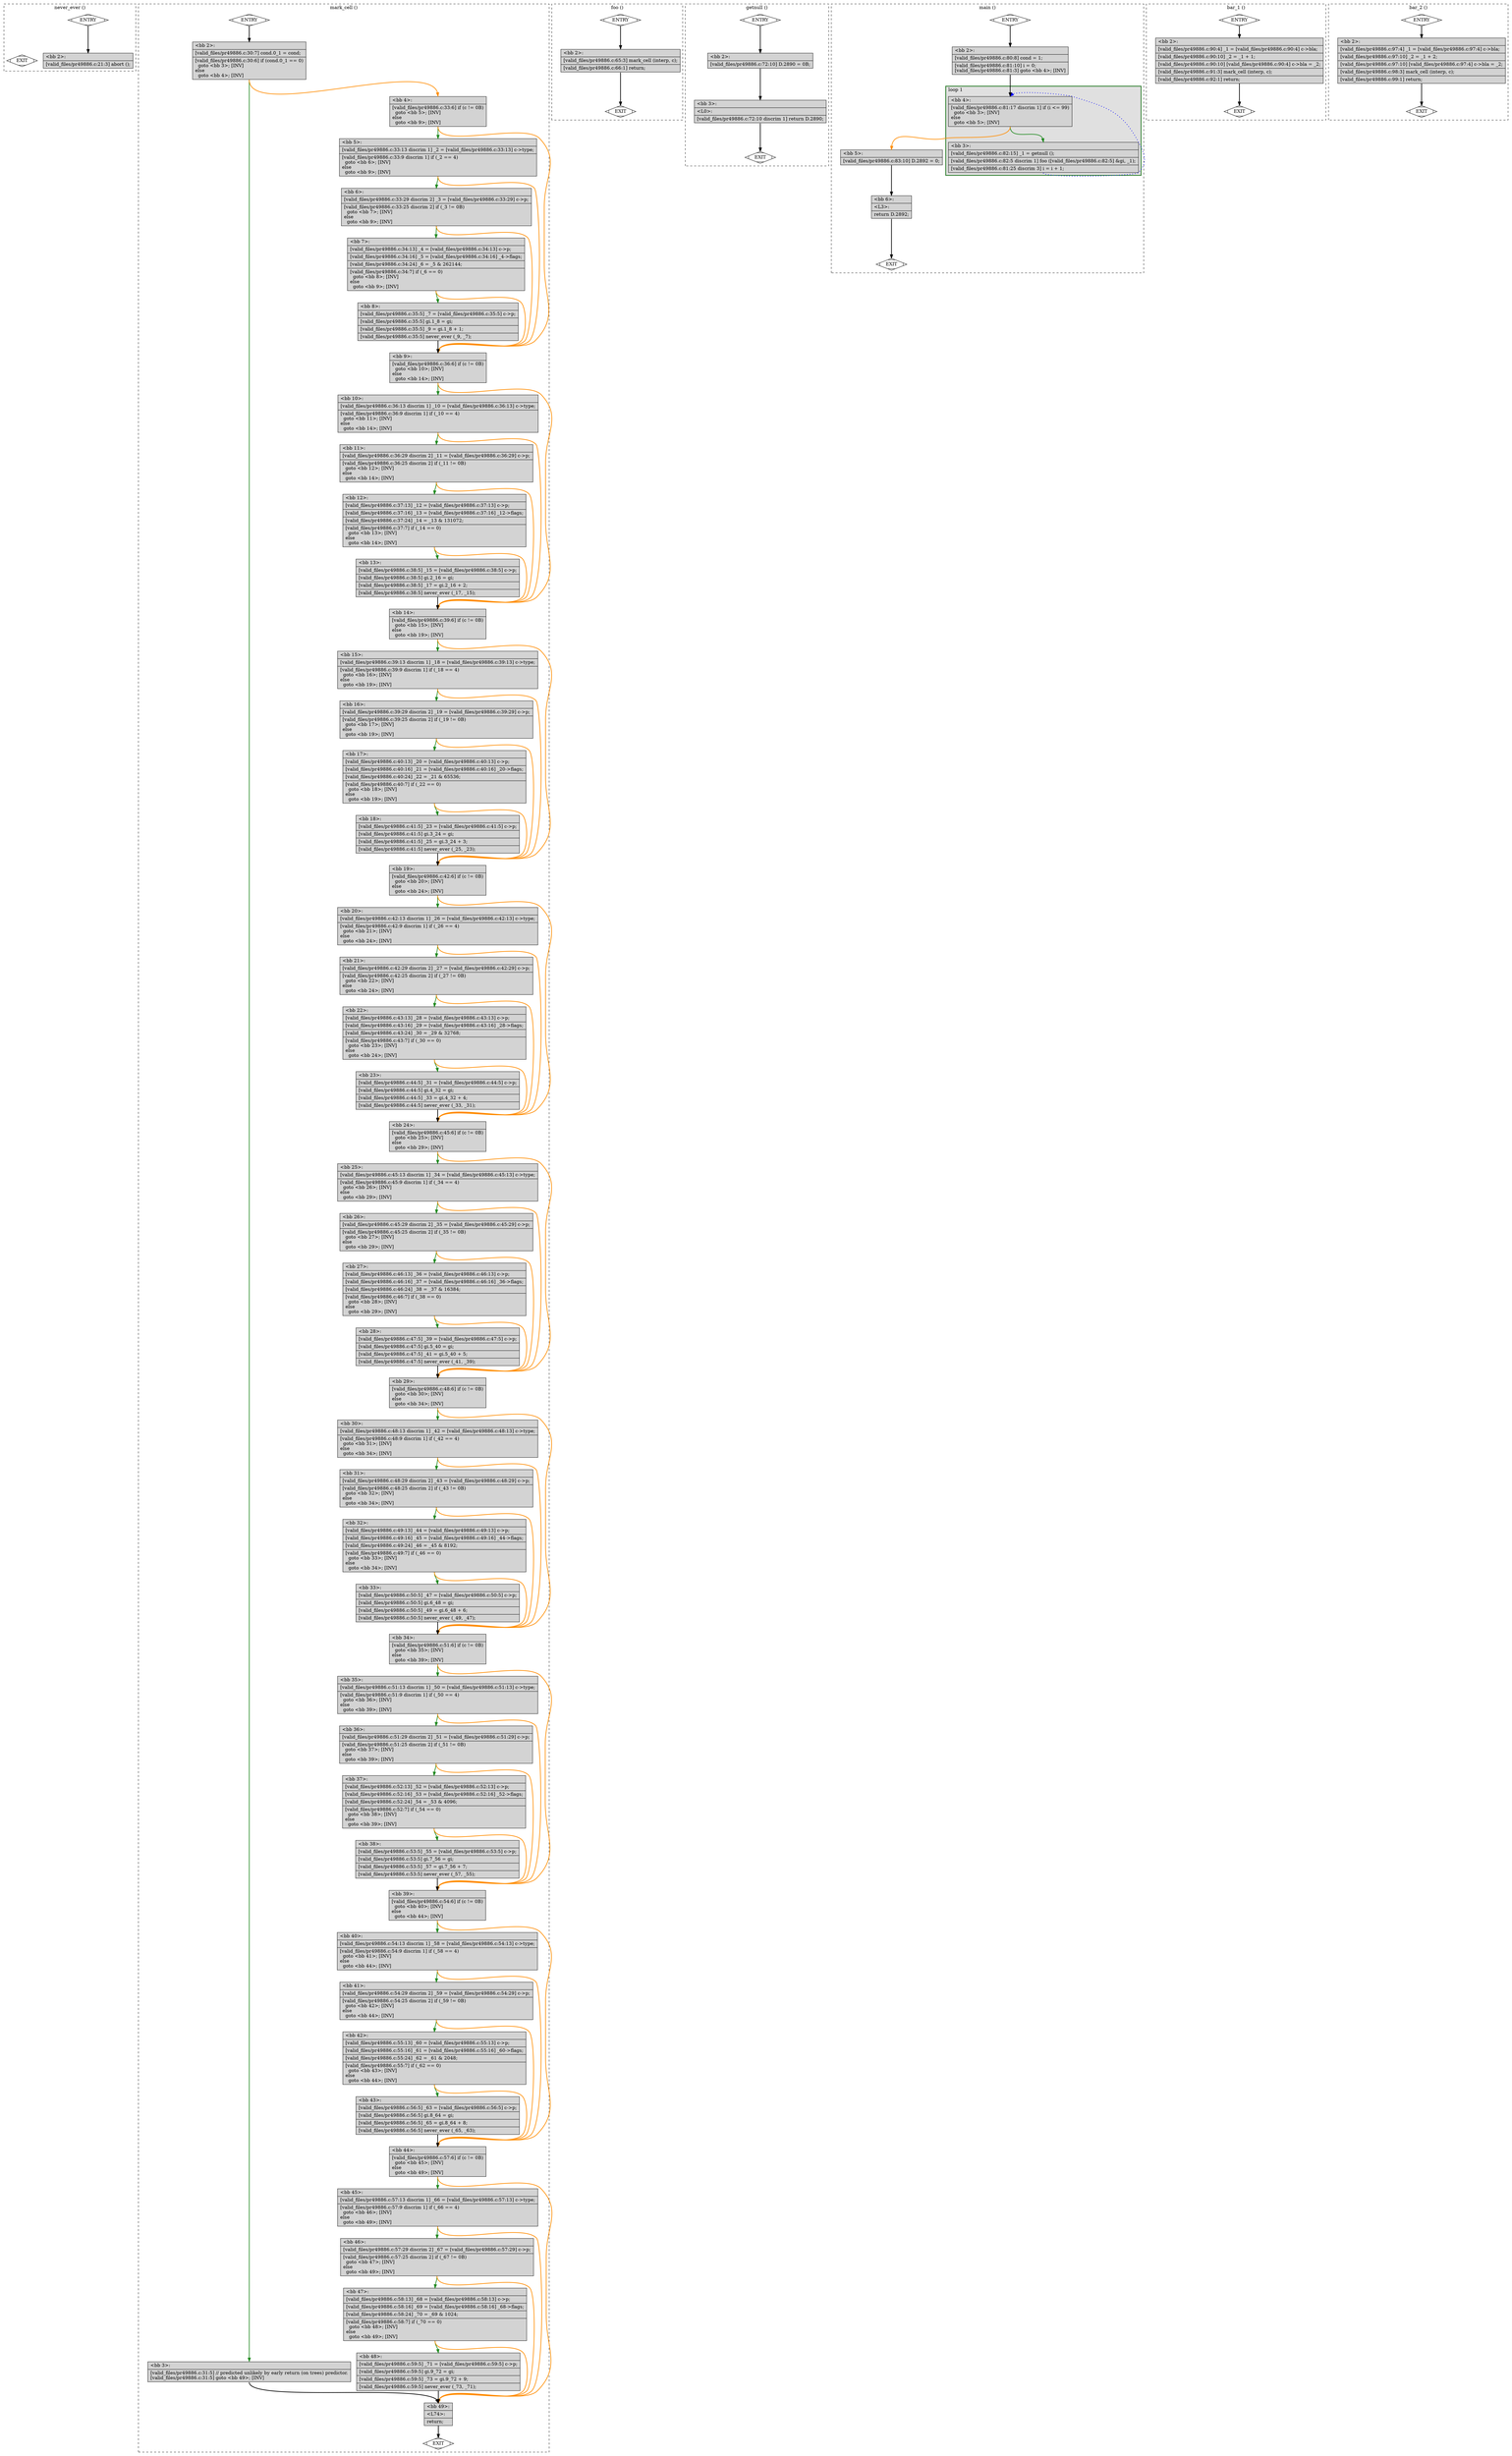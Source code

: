 digraph "a-pr49886.c.015t.cfg" {
overlap=false;
subgraph "cluster_never_ever" {
	style="dashed";
	color="black";
	label="never_ever ()";
	fn_0_basic_block_0 [shape=Mdiamond,style=filled,fillcolor=white,label="ENTRY"];

	fn_0_basic_block_1 [shape=Mdiamond,style=filled,fillcolor=white,label="EXIT"];

	fn_0_basic_block_2 [shape=record,style=filled,fillcolor=lightgrey,label="{\<bb\ 2\>:\l\
|[valid_files/pr49886.c:21:3]\ abort\ ();\l\
}"];

	fn_0_basic_block_0:s -> fn_0_basic_block_2:n [style="solid,bold",color=black,weight=100,constraint=true];
	fn_0_basic_block_0:s -> fn_0_basic_block_1:n [style="invis",constraint=true];
}
subgraph "cluster_mark_cell" {
	style="dashed";
	color="black";
	label="mark_cell ()";
	fn_1_basic_block_0 [shape=Mdiamond,style=filled,fillcolor=white,label="ENTRY"];

	fn_1_basic_block_1 [shape=Mdiamond,style=filled,fillcolor=white,label="EXIT"];

	fn_1_basic_block_2 [shape=record,style=filled,fillcolor=lightgrey,label="{\<bb\ 2\>:\l\
|[valid_files/pr49886.c:30:7]\ cond.0_1\ =\ cond;\l\
|[valid_files/pr49886.c:30:6]\ if\ (cond.0_1\ ==\ 0)\l\
\ \ goto\ \<bb\ 3\>;\ [INV]\l\
else\l\
\ \ goto\ \<bb\ 4\>;\ [INV]\l\
}"];

	fn_1_basic_block_3 [shape=record,style=filled,fillcolor=lightgrey,label="{\<bb\ 3\>:\l\
|[valid_files/pr49886.c:31:5]\ //\ predicted\ unlikely\ by\ early\ return\ (on\ trees)\ predictor.\l\
[valid_files/pr49886.c:31:5]\ goto\ \<bb\ 49\>;\ [INV]\l\
}"];

	fn_1_basic_block_4 [shape=record,style=filled,fillcolor=lightgrey,label="{\<bb\ 4\>:\l\
|[valid_files/pr49886.c:33:6]\ if\ (c\ !=\ 0B)\l\
\ \ goto\ \<bb\ 5\>;\ [INV]\l\
else\l\
\ \ goto\ \<bb\ 9\>;\ [INV]\l\
}"];

	fn_1_basic_block_5 [shape=record,style=filled,fillcolor=lightgrey,label="{\<bb\ 5\>:\l\
|[valid_files/pr49886.c:33:13\ discrim\ 1]\ _2\ =\ [valid_files/pr49886.c:33:13]\ c-\>type;\l\
|[valid_files/pr49886.c:33:9\ discrim\ 1]\ if\ (_2\ ==\ 4)\l\
\ \ goto\ \<bb\ 6\>;\ [INV]\l\
else\l\
\ \ goto\ \<bb\ 9\>;\ [INV]\l\
}"];

	fn_1_basic_block_6 [shape=record,style=filled,fillcolor=lightgrey,label="{\<bb\ 6\>:\l\
|[valid_files/pr49886.c:33:29\ discrim\ 2]\ _3\ =\ [valid_files/pr49886.c:33:29]\ c-\>p;\l\
|[valid_files/pr49886.c:33:25\ discrim\ 2]\ if\ (_3\ !=\ 0B)\l\
\ \ goto\ \<bb\ 7\>;\ [INV]\l\
else\l\
\ \ goto\ \<bb\ 9\>;\ [INV]\l\
}"];

	fn_1_basic_block_7 [shape=record,style=filled,fillcolor=lightgrey,label="{\<bb\ 7\>:\l\
|[valid_files/pr49886.c:34:13]\ _4\ =\ [valid_files/pr49886.c:34:13]\ c-\>p;\l\
|[valid_files/pr49886.c:34:16]\ _5\ =\ [valid_files/pr49886.c:34:16]\ _4-\>flags;\l\
|[valid_files/pr49886.c:34:24]\ _6\ =\ _5\ &\ 262144;\l\
|[valid_files/pr49886.c:34:7]\ if\ (_6\ ==\ 0)\l\
\ \ goto\ \<bb\ 8\>;\ [INV]\l\
else\l\
\ \ goto\ \<bb\ 9\>;\ [INV]\l\
}"];

	fn_1_basic_block_8 [shape=record,style=filled,fillcolor=lightgrey,label="{\<bb\ 8\>:\l\
|[valid_files/pr49886.c:35:5]\ _7\ =\ [valid_files/pr49886.c:35:5]\ c-\>p;\l\
|[valid_files/pr49886.c:35:5]\ gi.1_8\ =\ gi;\l\
|[valid_files/pr49886.c:35:5]\ _9\ =\ gi.1_8\ +\ 1;\l\
|[valid_files/pr49886.c:35:5]\ never_ever\ (_9,\ _7);\l\
}"];

	fn_1_basic_block_9 [shape=record,style=filled,fillcolor=lightgrey,label="{\<bb\ 9\>:\l\
|[valid_files/pr49886.c:36:6]\ if\ (c\ !=\ 0B)\l\
\ \ goto\ \<bb\ 10\>;\ [INV]\l\
else\l\
\ \ goto\ \<bb\ 14\>;\ [INV]\l\
}"];

	fn_1_basic_block_10 [shape=record,style=filled,fillcolor=lightgrey,label="{\<bb\ 10\>:\l\
|[valid_files/pr49886.c:36:13\ discrim\ 1]\ _10\ =\ [valid_files/pr49886.c:36:13]\ c-\>type;\l\
|[valid_files/pr49886.c:36:9\ discrim\ 1]\ if\ (_10\ ==\ 4)\l\
\ \ goto\ \<bb\ 11\>;\ [INV]\l\
else\l\
\ \ goto\ \<bb\ 14\>;\ [INV]\l\
}"];

	fn_1_basic_block_11 [shape=record,style=filled,fillcolor=lightgrey,label="{\<bb\ 11\>:\l\
|[valid_files/pr49886.c:36:29\ discrim\ 2]\ _11\ =\ [valid_files/pr49886.c:36:29]\ c-\>p;\l\
|[valid_files/pr49886.c:36:25\ discrim\ 2]\ if\ (_11\ !=\ 0B)\l\
\ \ goto\ \<bb\ 12\>;\ [INV]\l\
else\l\
\ \ goto\ \<bb\ 14\>;\ [INV]\l\
}"];

	fn_1_basic_block_12 [shape=record,style=filled,fillcolor=lightgrey,label="{\<bb\ 12\>:\l\
|[valid_files/pr49886.c:37:13]\ _12\ =\ [valid_files/pr49886.c:37:13]\ c-\>p;\l\
|[valid_files/pr49886.c:37:16]\ _13\ =\ [valid_files/pr49886.c:37:16]\ _12-\>flags;\l\
|[valid_files/pr49886.c:37:24]\ _14\ =\ _13\ &\ 131072;\l\
|[valid_files/pr49886.c:37:7]\ if\ (_14\ ==\ 0)\l\
\ \ goto\ \<bb\ 13\>;\ [INV]\l\
else\l\
\ \ goto\ \<bb\ 14\>;\ [INV]\l\
}"];

	fn_1_basic_block_13 [shape=record,style=filled,fillcolor=lightgrey,label="{\<bb\ 13\>:\l\
|[valid_files/pr49886.c:38:5]\ _15\ =\ [valid_files/pr49886.c:38:5]\ c-\>p;\l\
|[valid_files/pr49886.c:38:5]\ gi.2_16\ =\ gi;\l\
|[valid_files/pr49886.c:38:5]\ _17\ =\ gi.2_16\ +\ 2;\l\
|[valid_files/pr49886.c:38:5]\ never_ever\ (_17,\ _15);\l\
}"];

	fn_1_basic_block_14 [shape=record,style=filled,fillcolor=lightgrey,label="{\<bb\ 14\>:\l\
|[valid_files/pr49886.c:39:6]\ if\ (c\ !=\ 0B)\l\
\ \ goto\ \<bb\ 15\>;\ [INV]\l\
else\l\
\ \ goto\ \<bb\ 19\>;\ [INV]\l\
}"];

	fn_1_basic_block_15 [shape=record,style=filled,fillcolor=lightgrey,label="{\<bb\ 15\>:\l\
|[valid_files/pr49886.c:39:13\ discrim\ 1]\ _18\ =\ [valid_files/pr49886.c:39:13]\ c-\>type;\l\
|[valid_files/pr49886.c:39:9\ discrim\ 1]\ if\ (_18\ ==\ 4)\l\
\ \ goto\ \<bb\ 16\>;\ [INV]\l\
else\l\
\ \ goto\ \<bb\ 19\>;\ [INV]\l\
}"];

	fn_1_basic_block_16 [shape=record,style=filled,fillcolor=lightgrey,label="{\<bb\ 16\>:\l\
|[valid_files/pr49886.c:39:29\ discrim\ 2]\ _19\ =\ [valid_files/pr49886.c:39:29]\ c-\>p;\l\
|[valid_files/pr49886.c:39:25\ discrim\ 2]\ if\ (_19\ !=\ 0B)\l\
\ \ goto\ \<bb\ 17\>;\ [INV]\l\
else\l\
\ \ goto\ \<bb\ 19\>;\ [INV]\l\
}"];

	fn_1_basic_block_17 [shape=record,style=filled,fillcolor=lightgrey,label="{\<bb\ 17\>:\l\
|[valid_files/pr49886.c:40:13]\ _20\ =\ [valid_files/pr49886.c:40:13]\ c-\>p;\l\
|[valid_files/pr49886.c:40:16]\ _21\ =\ [valid_files/pr49886.c:40:16]\ _20-\>flags;\l\
|[valid_files/pr49886.c:40:24]\ _22\ =\ _21\ &\ 65536;\l\
|[valid_files/pr49886.c:40:7]\ if\ (_22\ ==\ 0)\l\
\ \ goto\ \<bb\ 18\>;\ [INV]\l\
else\l\
\ \ goto\ \<bb\ 19\>;\ [INV]\l\
}"];

	fn_1_basic_block_18 [shape=record,style=filled,fillcolor=lightgrey,label="{\<bb\ 18\>:\l\
|[valid_files/pr49886.c:41:5]\ _23\ =\ [valid_files/pr49886.c:41:5]\ c-\>p;\l\
|[valid_files/pr49886.c:41:5]\ gi.3_24\ =\ gi;\l\
|[valid_files/pr49886.c:41:5]\ _25\ =\ gi.3_24\ +\ 3;\l\
|[valid_files/pr49886.c:41:5]\ never_ever\ (_25,\ _23);\l\
}"];

	fn_1_basic_block_19 [shape=record,style=filled,fillcolor=lightgrey,label="{\<bb\ 19\>:\l\
|[valid_files/pr49886.c:42:6]\ if\ (c\ !=\ 0B)\l\
\ \ goto\ \<bb\ 20\>;\ [INV]\l\
else\l\
\ \ goto\ \<bb\ 24\>;\ [INV]\l\
}"];

	fn_1_basic_block_20 [shape=record,style=filled,fillcolor=lightgrey,label="{\<bb\ 20\>:\l\
|[valid_files/pr49886.c:42:13\ discrim\ 1]\ _26\ =\ [valid_files/pr49886.c:42:13]\ c-\>type;\l\
|[valid_files/pr49886.c:42:9\ discrim\ 1]\ if\ (_26\ ==\ 4)\l\
\ \ goto\ \<bb\ 21\>;\ [INV]\l\
else\l\
\ \ goto\ \<bb\ 24\>;\ [INV]\l\
}"];

	fn_1_basic_block_21 [shape=record,style=filled,fillcolor=lightgrey,label="{\<bb\ 21\>:\l\
|[valid_files/pr49886.c:42:29\ discrim\ 2]\ _27\ =\ [valid_files/pr49886.c:42:29]\ c-\>p;\l\
|[valid_files/pr49886.c:42:25\ discrim\ 2]\ if\ (_27\ !=\ 0B)\l\
\ \ goto\ \<bb\ 22\>;\ [INV]\l\
else\l\
\ \ goto\ \<bb\ 24\>;\ [INV]\l\
}"];

	fn_1_basic_block_22 [shape=record,style=filled,fillcolor=lightgrey,label="{\<bb\ 22\>:\l\
|[valid_files/pr49886.c:43:13]\ _28\ =\ [valid_files/pr49886.c:43:13]\ c-\>p;\l\
|[valid_files/pr49886.c:43:16]\ _29\ =\ [valid_files/pr49886.c:43:16]\ _28-\>flags;\l\
|[valid_files/pr49886.c:43:24]\ _30\ =\ _29\ &\ 32768;\l\
|[valid_files/pr49886.c:43:7]\ if\ (_30\ ==\ 0)\l\
\ \ goto\ \<bb\ 23\>;\ [INV]\l\
else\l\
\ \ goto\ \<bb\ 24\>;\ [INV]\l\
}"];

	fn_1_basic_block_23 [shape=record,style=filled,fillcolor=lightgrey,label="{\<bb\ 23\>:\l\
|[valid_files/pr49886.c:44:5]\ _31\ =\ [valid_files/pr49886.c:44:5]\ c-\>p;\l\
|[valid_files/pr49886.c:44:5]\ gi.4_32\ =\ gi;\l\
|[valid_files/pr49886.c:44:5]\ _33\ =\ gi.4_32\ +\ 4;\l\
|[valid_files/pr49886.c:44:5]\ never_ever\ (_33,\ _31);\l\
}"];

	fn_1_basic_block_24 [shape=record,style=filled,fillcolor=lightgrey,label="{\<bb\ 24\>:\l\
|[valid_files/pr49886.c:45:6]\ if\ (c\ !=\ 0B)\l\
\ \ goto\ \<bb\ 25\>;\ [INV]\l\
else\l\
\ \ goto\ \<bb\ 29\>;\ [INV]\l\
}"];

	fn_1_basic_block_25 [shape=record,style=filled,fillcolor=lightgrey,label="{\<bb\ 25\>:\l\
|[valid_files/pr49886.c:45:13\ discrim\ 1]\ _34\ =\ [valid_files/pr49886.c:45:13]\ c-\>type;\l\
|[valid_files/pr49886.c:45:9\ discrim\ 1]\ if\ (_34\ ==\ 4)\l\
\ \ goto\ \<bb\ 26\>;\ [INV]\l\
else\l\
\ \ goto\ \<bb\ 29\>;\ [INV]\l\
}"];

	fn_1_basic_block_26 [shape=record,style=filled,fillcolor=lightgrey,label="{\<bb\ 26\>:\l\
|[valid_files/pr49886.c:45:29\ discrim\ 2]\ _35\ =\ [valid_files/pr49886.c:45:29]\ c-\>p;\l\
|[valid_files/pr49886.c:45:25\ discrim\ 2]\ if\ (_35\ !=\ 0B)\l\
\ \ goto\ \<bb\ 27\>;\ [INV]\l\
else\l\
\ \ goto\ \<bb\ 29\>;\ [INV]\l\
}"];

	fn_1_basic_block_27 [shape=record,style=filled,fillcolor=lightgrey,label="{\<bb\ 27\>:\l\
|[valid_files/pr49886.c:46:13]\ _36\ =\ [valid_files/pr49886.c:46:13]\ c-\>p;\l\
|[valid_files/pr49886.c:46:16]\ _37\ =\ [valid_files/pr49886.c:46:16]\ _36-\>flags;\l\
|[valid_files/pr49886.c:46:24]\ _38\ =\ _37\ &\ 16384;\l\
|[valid_files/pr49886.c:46:7]\ if\ (_38\ ==\ 0)\l\
\ \ goto\ \<bb\ 28\>;\ [INV]\l\
else\l\
\ \ goto\ \<bb\ 29\>;\ [INV]\l\
}"];

	fn_1_basic_block_28 [shape=record,style=filled,fillcolor=lightgrey,label="{\<bb\ 28\>:\l\
|[valid_files/pr49886.c:47:5]\ _39\ =\ [valid_files/pr49886.c:47:5]\ c-\>p;\l\
|[valid_files/pr49886.c:47:5]\ gi.5_40\ =\ gi;\l\
|[valid_files/pr49886.c:47:5]\ _41\ =\ gi.5_40\ +\ 5;\l\
|[valid_files/pr49886.c:47:5]\ never_ever\ (_41,\ _39);\l\
}"];

	fn_1_basic_block_29 [shape=record,style=filled,fillcolor=lightgrey,label="{\<bb\ 29\>:\l\
|[valid_files/pr49886.c:48:6]\ if\ (c\ !=\ 0B)\l\
\ \ goto\ \<bb\ 30\>;\ [INV]\l\
else\l\
\ \ goto\ \<bb\ 34\>;\ [INV]\l\
}"];

	fn_1_basic_block_30 [shape=record,style=filled,fillcolor=lightgrey,label="{\<bb\ 30\>:\l\
|[valid_files/pr49886.c:48:13\ discrim\ 1]\ _42\ =\ [valid_files/pr49886.c:48:13]\ c-\>type;\l\
|[valid_files/pr49886.c:48:9\ discrim\ 1]\ if\ (_42\ ==\ 4)\l\
\ \ goto\ \<bb\ 31\>;\ [INV]\l\
else\l\
\ \ goto\ \<bb\ 34\>;\ [INV]\l\
}"];

	fn_1_basic_block_31 [shape=record,style=filled,fillcolor=lightgrey,label="{\<bb\ 31\>:\l\
|[valid_files/pr49886.c:48:29\ discrim\ 2]\ _43\ =\ [valid_files/pr49886.c:48:29]\ c-\>p;\l\
|[valid_files/pr49886.c:48:25\ discrim\ 2]\ if\ (_43\ !=\ 0B)\l\
\ \ goto\ \<bb\ 32\>;\ [INV]\l\
else\l\
\ \ goto\ \<bb\ 34\>;\ [INV]\l\
}"];

	fn_1_basic_block_32 [shape=record,style=filled,fillcolor=lightgrey,label="{\<bb\ 32\>:\l\
|[valid_files/pr49886.c:49:13]\ _44\ =\ [valid_files/pr49886.c:49:13]\ c-\>p;\l\
|[valid_files/pr49886.c:49:16]\ _45\ =\ [valid_files/pr49886.c:49:16]\ _44-\>flags;\l\
|[valid_files/pr49886.c:49:24]\ _46\ =\ _45\ &\ 8192;\l\
|[valid_files/pr49886.c:49:7]\ if\ (_46\ ==\ 0)\l\
\ \ goto\ \<bb\ 33\>;\ [INV]\l\
else\l\
\ \ goto\ \<bb\ 34\>;\ [INV]\l\
}"];

	fn_1_basic_block_33 [shape=record,style=filled,fillcolor=lightgrey,label="{\<bb\ 33\>:\l\
|[valid_files/pr49886.c:50:5]\ _47\ =\ [valid_files/pr49886.c:50:5]\ c-\>p;\l\
|[valid_files/pr49886.c:50:5]\ gi.6_48\ =\ gi;\l\
|[valid_files/pr49886.c:50:5]\ _49\ =\ gi.6_48\ +\ 6;\l\
|[valid_files/pr49886.c:50:5]\ never_ever\ (_49,\ _47);\l\
}"];

	fn_1_basic_block_34 [shape=record,style=filled,fillcolor=lightgrey,label="{\<bb\ 34\>:\l\
|[valid_files/pr49886.c:51:6]\ if\ (c\ !=\ 0B)\l\
\ \ goto\ \<bb\ 35\>;\ [INV]\l\
else\l\
\ \ goto\ \<bb\ 39\>;\ [INV]\l\
}"];

	fn_1_basic_block_35 [shape=record,style=filled,fillcolor=lightgrey,label="{\<bb\ 35\>:\l\
|[valid_files/pr49886.c:51:13\ discrim\ 1]\ _50\ =\ [valid_files/pr49886.c:51:13]\ c-\>type;\l\
|[valid_files/pr49886.c:51:9\ discrim\ 1]\ if\ (_50\ ==\ 4)\l\
\ \ goto\ \<bb\ 36\>;\ [INV]\l\
else\l\
\ \ goto\ \<bb\ 39\>;\ [INV]\l\
}"];

	fn_1_basic_block_36 [shape=record,style=filled,fillcolor=lightgrey,label="{\<bb\ 36\>:\l\
|[valid_files/pr49886.c:51:29\ discrim\ 2]\ _51\ =\ [valid_files/pr49886.c:51:29]\ c-\>p;\l\
|[valid_files/pr49886.c:51:25\ discrim\ 2]\ if\ (_51\ !=\ 0B)\l\
\ \ goto\ \<bb\ 37\>;\ [INV]\l\
else\l\
\ \ goto\ \<bb\ 39\>;\ [INV]\l\
}"];

	fn_1_basic_block_37 [shape=record,style=filled,fillcolor=lightgrey,label="{\<bb\ 37\>:\l\
|[valid_files/pr49886.c:52:13]\ _52\ =\ [valid_files/pr49886.c:52:13]\ c-\>p;\l\
|[valid_files/pr49886.c:52:16]\ _53\ =\ [valid_files/pr49886.c:52:16]\ _52-\>flags;\l\
|[valid_files/pr49886.c:52:24]\ _54\ =\ _53\ &\ 4096;\l\
|[valid_files/pr49886.c:52:7]\ if\ (_54\ ==\ 0)\l\
\ \ goto\ \<bb\ 38\>;\ [INV]\l\
else\l\
\ \ goto\ \<bb\ 39\>;\ [INV]\l\
}"];

	fn_1_basic_block_38 [shape=record,style=filled,fillcolor=lightgrey,label="{\<bb\ 38\>:\l\
|[valid_files/pr49886.c:53:5]\ _55\ =\ [valid_files/pr49886.c:53:5]\ c-\>p;\l\
|[valid_files/pr49886.c:53:5]\ gi.7_56\ =\ gi;\l\
|[valid_files/pr49886.c:53:5]\ _57\ =\ gi.7_56\ +\ 7;\l\
|[valid_files/pr49886.c:53:5]\ never_ever\ (_57,\ _55);\l\
}"];

	fn_1_basic_block_39 [shape=record,style=filled,fillcolor=lightgrey,label="{\<bb\ 39\>:\l\
|[valid_files/pr49886.c:54:6]\ if\ (c\ !=\ 0B)\l\
\ \ goto\ \<bb\ 40\>;\ [INV]\l\
else\l\
\ \ goto\ \<bb\ 44\>;\ [INV]\l\
}"];

	fn_1_basic_block_40 [shape=record,style=filled,fillcolor=lightgrey,label="{\<bb\ 40\>:\l\
|[valid_files/pr49886.c:54:13\ discrim\ 1]\ _58\ =\ [valid_files/pr49886.c:54:13]\ c-\>type;\l\
|[valid_files/pr49886.c:54:9\ discrim\ 1]\ if\ (_58\ ==\ 4)\l\
\ \ goto\ \<bb\ 41\>;\ [INV]\l\
else\l\
\ \ goto\ \<bb\ 44\>;\ [INV]\l\
}"];

	fn_1_basic_block_41 [shape=record,style=filled,fillcolor=lightgrey,label="{\<bb\ 41\>:\l\
|[valid_files/pr49886.c:54:29\ discrim\ 2]\ _59\ =\ [valid_files/pr49886.c:54:29]\ c-\>p;\l\
|[valid_files/pr49886.c:54:25\ discrim\ 2]\ if\ (_59\ !=\ 0B)\l\
\ \ goto\ \<bb\ 42\>;\ [INV]\l\
else\l\
\ \ goto\ \<bb\ 44\>;\ [INV]\l\
}"];

	fn_1_basic_block_42 [shape=record,style=filled,fillcolor=lightgrey,label="{\<bb\ 42\>:\l\
|[valid_files/pr49886.c:55:13]\ _60\ =\ [valid_files/pr49886.c:55:13]\ c-\>p;\l\
|[valid_files/pr49886.c:55:16]\ _61\ =\ [valid_files/pr49886.c:55:16]\ _60-\>flags;\l\
|[valid_files/pr49886.c:55:24]\ _62\ =\ _61\ &\ 2048;\l\
|[valid_files/pr49886.c:55:7]\ if\ (_62\ ==\ 0)\l\
\ \ goto\ \<bb\ 43\>;\ [INV]\l\
else\l\
\ \ goto\ \<bb\ 44\>;\ [INV]\l\
}"];

	fn_1_basic_block_43 [shape=record,style=filled,fillcolor=lightgrey,label="{\<bb\ 43\>:\l\
|[valid_files/pr49886.c:56:5]\ _63\ =\ [valid_files/pr49886.c:56:5]\ c-\>p;\l\
|[valid_files/pr49886.c:56:5]\ gi.8_64\ =\ gi;\l\
|[valid_files/pr49886.c:56:5]\ _65\ =\ gi.8_64\ +\ 8;\l\
|[valid_files/pr49886.c:56:5]\ never_ever\ (_65,\ _63);\l\
}"];

	fn_1_basic_block_44 [shape=record,style=filled,fillcolor=lightgrey,label="{\<bb\ 44\>:\l\
|[valid_files/pr49886.c:57:6]\ if\ (c\ !=\ 0B)\l\
\ \ goto\ \<bb\ 45\>;\ [INV]\l\
else\l\
\ \ goto\ \<bb\ 49\>;\ [INV]\l\
}"];

	fn_1_basic_block_45 [shape=record,style=filled,fillcolor=lightgrey,label="{\<bb\ 45\>:\l\
|[valid_files/pr49886.c:57:13\ discrim\ 1]\ _66\ =\ [valid_files/pr49886.c:57:13]\ c-\>type;\l\
|[valid_files/pr49886.c:57:9\ discrim\ 1]\ if\ (_66\ ==\ 4)\l\
\ \ goto\ \<bb\ 46\>;\ [INV]\l\
else\l\
\ \ goto\ \<bb\ 49\>;\ [INV]\l\
}"];

	fn_1_basic_block_46 [shape=record,style=filled,fillcolor=lightgrey,label="{\<bb\ 46\>:\l\
|[valid_files/pr49886.c:57:29\ discrim\ 2]\ _67\ =\ [valid_files/pr49886.c:57:29]\ c-\>p;\l\
|[valid_files/pr49886.c:57:25\ discrim\ 2]\ if\ (_67\ !=\ 0B)\l\
\ \ goto\ \<bb\ 47\>;\ [INV]\l\
else\l\
\ \ goto\ \<bb\ 49\>;\ [INV]\l\
}"];

	fn_1_basic_block_47 [shape=record,style=filled,fillcolor=lightgrey,label="{\<bb\ 47\>:\l\
|[valid_files/pr49886.c:58:13]\ _68\ =\ [valid_files/pr49886.c:58:13]\ c-\>p;\l\
|[valid_files/pr49886.c:58:16]\ _69\ =\ [valid_files/pr49886.c:58:16]\ _68-\>flags;\l\
|[valid_files/pr49886.c:58:24]\ _70\ =\ _69\ &\ 1024;\l\
|[valid_files/pr49886.c:58:7]\ if\ (_70\ ==\ 0)\l\
\ \ goto\ \<bb\ 48\>;\ [INV]\l\
else\l\
\ \ goto\ \<bb\ 49\>;\ [INV]\l\
}"];

	fn_1_basic_block_48 [shape=record,style=filled,fillcolor=lightgrey,label="{\<bb\ 48\>:\l\
|[valid_files/pr49886.c:59:5]\ _71\ =\ [valid_files/pr49886.c:59:5]\ c-\>p;\l\
|[valid_files/pr49886.c:59:5]\ gi.9_72\ =\ gi;\l\
|[valid_files/pr49886.c:59:5]\ _73\ =\ gi.9_72\ +\ 9;\l\
|[valid_files/pr49886.c:59:5]\ never_ever\ (_73,\ _71);\l\
}"];

	fn_1_basic_block_49 [shape=record,style=filled,fillcolor=lightgrey,label="{\<bb\ 49\>:\l\
|\<L74\>:\l\
|return;\l\
}"];

	fn_1_basic_block_0:s -> fn_1_basic_block_2:n [style="solid,bold",color=black,weight=100,constraint=true];
	fn_1_basic_block_2:s -> fn_1_basic_block_3:n [style="solid,bold",color=forestgreen,weight=10,constraint=true];
	fn_1_basic_block_2:s -> fn_1_basic_block_4:n [style="solid,bold",color=darkorange,weight=10,constraint=true];
	fn_1_basic_block_3:s -> fn_1_basic_block_49:n [style="solid,bold",color=black,weight=100,constraint=true];
	fn_1_basic_block_4:s -> fn_1_basic_block_5:n [style="solid,bold",color=forestgreen,weight=10,constraint=true];
	fn_1_basic_block_4:s -> fn_1_basic_block_9:n [style="solid,bold",color=darkorange,weight=10,constraint=true];
	fn_1_basic_block_5:s -> fn_1_basic_block_6:n [style="solid,bold",color=forestgreen,weight=10,constraint=true];
	fn_1_basic_block_5:s -> fn_1_basic_block_9:n [style="solid,bold",color=darkorange,weight=10,constraint=true];
	fn_1_basic_block_6:s -> fn_1_basic_block_7:n [style="solid,bold",color=forestgreen,weight=10,constraint=true];
	fn_1_basic_block_6:s -> fn_1_basic_block_9:n [style="solid,bold",color=darkorange,weight=10,constraint=true];
	fn_1_basic_block_7:s -> fn_1_basic_block_8:n [style="solid,bold",color=forestgreen,weight=10,constraint=true];
	fn_1_basic_block_7:s -> fn_1_basic_block_9:n [style="solid,bold",color=darkorange,weight=10,constraint=true];
	fn_1_basic_block_8:s -> fn_1_basic_block_9:n [style="solid,bold",color=black,weight=100,constraint=true];
	fn_1_basic_block_9:s -> fn_1_basic_block_10:n [style="solid,bold",color=forestgreen,weight=10,constraint=true];
	fn_1_basic_block_9:s -> fn_1_basic_block_14:n [style="solid,bold",color=darkorange,weight=10,constraint=true];
	fn_1_basic_block_10:s -> fn_1_basic_block_11:n [style="solid,bold",color=forestgreen,weight=10,constraint=true];
	fn_1_basic_block_10:s -> fn_1_basic_block_14:n [style="solid,bold",color=darkorange,weight=10,constraint=true];
	fn_1_basic_block_11:s -> fn_1_basic_block_12:n [style="solid,bold",color=forestgreen,weight=10,constraint=true];
	fn_1_basic_block_11:s -> fn_1_basic_block_14:n [style="solid,bold",color=darkorange,weight=10,constraint=true];
	fn_1_basic_block_12:s -> fn_1_basic_block_13:n [style="solid,bold",color=forestgreen,weight=10,constraint=true];
	fn_1_basic_block_12:s -> fn_1_basic_block_14:n [style="solid,bold",color=darkorange,weight=10,constraint=true];
	fn_1_basic_block_13:s -> fn_1_basic_block_14:n [style="solid,bold",color=black,weight=100,constraint=true];
	fn_1_basic_block_14:s -> fn_1_basic_block_15:n [style="solid,bold",color=forestgreen,weight=10,constraint=true];
	fn_1_basic_block_14:s -> fn_1_basic_block_19:n [style="solid,bold",color=darkorange,weight=10,constraint=true];
	fn_1_basic_block_15:s -> fn_1_basic_block_16:n [style="solid,bold",color=forestgreen,weight=10,constraint=true];
	fn_1_basic_block_15:s -> fn_1_basic_block_19:n [style="solid,bold",color=darkorange,weight=10,constraint=true];
	fn_1_basic_block_16:s -> fn_1_basic_block_17:n [style="solid,bold",color=forestgreen,weight=10,constraint=true];
	fn_1_basic_block_16:s -> fn_1_basic_block_19:n [style="solid,bold",color=darkorange,weight=10,constraint=true];
	fn_1_basic_block_17:s -> fn_1_basic_block_18:n [style="solid,bold",color=forestgreen,weight=10,constraint=true];
	fn_1_basic_block_17:s -> fn_1_basic_block_19:n [style="solid,bold",color=darkorange,weight=10,constraint=true];
	fn_1_basic_block_18:s -> fn_1_basic_block_19:n [style="solid,bold",color=black,weight=100,constraint=true];
	fn_1_basic_block_19:s -> fn_1_basic_block_20:n [style="solid,bold",color=forestgreen,weight=10,constraint=true];
	fn_1_basic_block_19:s -> fn_1_basic_block_24:n [style="solid,bold",color=darkorange,weight=10,constraint=true];
	fn_1_basic_block_20:s -> fn_1_basic_block_21:n [style="solid,bold",color=forestgreen,weight=10,constraint=true];
	fn_1_basic_block_20:s -> fn_1_basic_block_24:n [style="solid,bold",color=darkorange,weight=10,constraint=true];
	fn_1_basic_block_21:s -> fn_1_basic_block_22:n [style="solid,bold",color=forestgreen,weight=10,constraint=true];
	fn_1_basic_block_21:s -> fn_1_basic_block_24:n [style="solid,bold",color=darkorange,weight=10,constraint=true];
	fn_1_basic_block_22:s -> fn_1_basic_block_23:n [style="solid,bold",color=forestgreen,weight=10,constraint=true];
	fn_1_basic_block_22:s -> fn_1_basic_block_24:n [style="solid,bold",color=darkorange,weight=10,constraint=true];
	fn_1_basic_block_23:s -> fn_1_basic_block_24:n [style="solid,bold",color=black,weight=100,constraint=true];
	fn_1_basic_block_24:s -> fn_1_basic_block_25:n [style="solid,bold",color=forestgreen,weight=10,constraint=true];
	fn_1_basic_block_24:s -> fn_1_basic_block_29:n [style="solid,bold",color=darkorange,weight=10,constraint=true];
	fn_1_basic_block_25:s -> fn_1_basic_block_26:n [style="solid,bold",color=forestgreen,weight=10,constraint=true];
	fn_1_basic_block_25:s -> fn_1_basic_block_29:n [style="solid,bold",color=darkorange,weight=10,constraint=true];
	fn_1_basic_block_26:s -> fn_1_basic_block_27:n [style="solid,bold",color=forestgreen,weight=10,constraint=true];
	fn_1_basic_block_26:s -> fn_1_basic_block_29:n [style="solid,bold",color=darkorange,weight=10,constraint=true];
	fn_1_basic_block_27:s -> fn_1_basic_block_28:n [style="solid,bold",color=forestgreen,weight=10,constraint=true];
	fn_1_basic_block_27:s -> fn_1_basic_block_29:n [style="solid,bold",color=darkorange,weight=10,constraint=true];
	fn_1_basic_block_28:s -> fn_1_basic_block_29:n [style="solid,bold",color=black,weight=100,constraint=true];
	fn_1_basic_block_29:s -> fn_1_basic_block_30:n [style="solid,bold",color=forestgreen,weight=10,constraint=true];
	fn_1_basic_block_29:s -> fn_1_basic_block_34:n [style="solid,bold",color=darkorange,weight=10,constraint=true];
	fn_1_basic_block_30:s -> fn_1_basic_block_31:n [style="solid,bold",color=forestgreen,weight=10,constraint=true];
	fn_1_basic_block_30:s -> fn_1_basic_block_34:n [style="solid,bold",color=darkorange,weight=10,constraint=true];
	fn_1_basic_block_31:s -> fn_1_basic_block_32:n [style="solid,bold",color=forestgreen,weight=10,constraint=true];
	fn_1_basic_block_31:s -> fn_1_basic_block_34:n [style="solid,bold",color=darkorange,weight=10,constraint=true];
	fn_1_basic_block_32:s -> fn_1_basic_block_33:n [style="solid,bold",color=forestgreen,weight=10,constraint=true];
	fn_1_basic_block_32:s -> fn_1_basic_block_34:n [style="solid,bold",color=darkorange,weight=10,constraint=true];
	fn_1_basic_block_33:s -> fn_1_basic_block_34:n [style="solid,bold",color=black,weight=100,constraint=true];
	fn_1_basic_block_34:s -> fn_1_basic_block_35:n [style="solid,bold",color=forestgreen,weight=10,constraint=true];
	fn_1_basic_block_34:s -> fn_1_basic_block_39:n [style="solid,bold",color=darkorange,weight=10,constraint=true];
	fn_1_basic_block_35:s -> fn_1_basic_block_36:n [style="solid,bold",color=forestgreen,weight=10,constraint=true];
	fn_1_basic_block_35:s -> fn_1_basic_block_39:n [style="solid,bold",color=darkorange,weight=10,constraint=true];
	fn_1_basic_block_36:s -> fn_1_basic_block_37:n [style="solid,bold",color=forestgreen,weight=10,constraint=true];
	fn_1_basic_block_36:s -> fn_1_basic_block_39:n [style="solid,bold",color=darkorange,weight=10,constraint=true];
	fn_1_basic_block_37:s -> fn_1_basic_block_38:n [style="solid,bold",color=forestgreen,weight=10,constraint=true];
	fn_1_basic_block_37:s -> fn_1_basic_block_39:n [style="solid,bold",color=darkorange,weight=10,constraint=true];
	fn_1_basic_block_38:s -> fn_1_basic_block_39:n [style="solid,bold",color=black,weight=100,constraint=true];
	fn_1_basic_block_39:s -> fn_1_basic_block_40:n [style="solid,bold",color=forestgreen,weight=10,constraint=true];
	fn_1_basic_block_39:s -> fn_1_basic_block_44:n [style="solid,bold",color=darkorange,weight=10,constraint=true];
	fn_1_basic_block_40:s -> fn_1_basic_block_41:n [style="solid,bold",color=forestgreen,weight=10,constraint=true];
	fn_1_basic_block_40:s -> fn_1_basic_block_44:n [style="solid,bold",color=darkorange,weight=10,constraint=true];
	fn_1_basic_block_41:s -> fn_1_basic_block_42:n [style="solid,bold",color=forestgreen,weight=10,constraint=true];
	fn_1_basic_block_41:s -> fn_1_basic_block_44:n [style="solid,bold",color=darkorange,weight=10,constraint=true];
	fn_1_basic_block_42:s -> fn_1_basic_block_43:n [style="solid,bold",color=forestgreen,weight=10,constraint=true];
	fn_1_basic_block_42:s -> fn_1_basic_block_44:n [style="solid,bold",color=darkorange,weight=10,constraint=true];
	fn_1_basic_block_43:s -> fn_1_basic_block_44:n [style="solid,bold",color=black,weight=100,constraint=true];
	fn_1_basic_block_44:s -> fn_1_basic_block_45:n [style="solid,bold",color=forestgreen,weight=10,constraint=true];
	fn_1_basic_block_44:s -> fn_1_basic_block_49:n [style="solid,bold",color=darkorange,weight=10,constraint=true];
	fn_1_basic_block_45:s -> fn_1_basic_block_46:n [style="solid,bold",color=forestgreen,weight=10,constraint=true];
	fn_1_basic_block_45:s -> fn_1_basic_block_49:n [style="solid,bold",color=darkorange,weight=10,constraint=true];
	fn_1_basic_block_46:s -> fn_1_basic_block_47:n [style="solid,bold",color=forestgreen,weight=10,constraint=true];
	fn_1_basic_block_46:s -> fn_1_basic_block_49:n [style="solid,bold",color=darkorange,weight=10,constraint=true];
	fn_1_basic_block_47:s -> fn_1_basic_block_48:n [style="solid,bold",color=forestgreen,weight=10,constraint=true];
	fn_1_basic_block_47:s -> fn_1_basic_block_49:n [style="solid,bold",color=darkorange,weight=10,constraint=true];
	fn_1_basic_block_48:s -> fn_1_basic_block_49:n [style="solid,bold",color=black,weight=100,constraint=true];
	fn_1_basic_block_49:s -> fn_1_basic_block_1:n [style="solid,bold",color=black,weight=10,constraint=true];
	fn_1_basic_block_0:s -> fn_1_basic_block_1:n [style="invis",constraint=true];
}
subgraph "cluster_foo" {
	style="dashed";
	color="black";
	label="foo ()";
	fn_2_basic_block_0 [shape=Mdiamond,style=filled,fillcolor=white,label="ENTRY"];

	fn_2_basic_block_1 [shape=Mdiamond,style=filled,fillcolor=white,label="EXIT"];

	fn_2_basic_block_2 [shape=record,style=filled,fillcolor=lightgrey,label="{\<bb\ 2\>:\l\
|[valid_files/pr49886.c:65:3]\ mark_cell\ (interp,\ c);\l\
|[valid_files/pr49886.c:66:1]\ return;\l\
}"];

	fn_2_basic_block_0:s -> fn_2_basic_block_2:n [style="solid,bold",color=black,weight=100,constraint=true];
	fn_2_basic_block_2:s -> fn_2_basic_block_1:n [style="solid,bold",color=black,weight=10,constraint=true];
	fn_2_basic_block_0:s -> fn_2_basic_block_1:n [style="invis",constraint=true];
}
subgraph "cluster_getnull" {
	style="dashed";
	color="black";
	label="getnull ()";
	fn_3_basic_block_0 [shape=Mdiamond,style=filled,fillcolor=white,label="ENTRY"];

	fn_3_basic_block_1 [shape=Mdiamond,style=filled,fillcolor=white,label="EXIT"];

	fn_3_basic_block_2 [shape=record,style=filled,fillcolor=lightgrey,label="{\<bb\ 2\>:\l\
|[valid_files/pr49886.c:72:10]\ D.2890\ =\ 0B;\l\
}"];

	fn_3_basic_block_3 [shape=record,style=filled,fillcolor=lightgrey,label="{\<bb\ 3\>:\l\
|\<L0\>:\l\
|[valid_files/pr49886.c:72:10\ discrim\ 1]\ return\ D.2890;\l\
}"];

	fn_3_basic_block_0:s -> fn_3_basic_block_2:n [style="solid,bold",color=black,weight=100,constraint=true];
	fn_3_basic_block_2:s -> fn_3_basic_block_3:n [style="solid,bold",color=black,weight=100,constraint=true];
	fn_3_basic_block_3:s -> fn_3_basic_block_1:n [style="solid,bold",color=black,weight=10,constraint=true];
	fn_3_basic_block_0:s -> fn_3_basic_block_1:n [style="invis",constraint=true];
}
subgraph "cluster_main" {
	style="dashed";
	color="black";
	label="main ()";
	subgraph cluster_4_1 {
	style="filled";
	color="darkgreen";
	fillcolor="grey88";
	label="loop 1";
	labeljust=l;
	penwidth=2;
	fn_4_basic_block_4 [shape=record,style=filled,fillcolor=lightgrey,label="{\<bb\ 4\>:\l\
|[valid_files/pr49886.c:81:17\ discrim\ 1]\ if\ (i\ \<=\ 99)\l\
\ \ goto\ \<bb\ 3\>;\ [INV]\l\
else\l\
\ \ goto\ \<bb\ 5\>;\ [INV]\l\
}"];

	fn_4_basic_block_3 [shape=record,style=filled,fillcolor=lightgrey,label="{\<bb\ 3\>:\l\
|[valid_files/pr49886.c:82:15]\ _1\ =\ getnull\ ();\l\
|[valid_files/pr49886.c:82:5\ discrim\ 1]\ foo\ ([valid_files/pr49886.c:82:5]\ &gi,\ _1);\l\
|[valid_files/pr49886.c:81:25\ discrim\ 3]\ i\ =\ i\ +\ 1;\l\
}"];

	}
	fn_4_basic_block_0 [shape=Mdiamond,style=filled,fillcolor=white,label="ENTRY"];

	fn_4_basic_block_1 [shape=Mdiamond,style=filled,fillcolor=white,label="EXIT"];

	fn_4_basic_block_2 [shape=record,style=filled,fillcolor=lightgrey,label="{\<bb\ 2\>:\l\
|[valid_files/pr49886.c:80:8]\ cond\ =\ 1;\l\
|[valid_files/pr49886.c:81:10]\ i\ =\ 0;\l\
[valid_files/pr49886.c:81:3]\ goto\ \<bb\ 4\>;\ [INV]\l\
}"];

	fn_4_basic_block_5 [shape=record,style=filled,fillcolor=lightgrey,label="{\<bb\ 5\>:\l\
|[valid_files/pr49886.c:83:10]\ D.2892\ =\ 0;\l\
}"];

	fn_4_basic_block_6 [shape=record,style=filled,fillcolor=lightgrey,label="{\<bb\ 6\>:\l\
|\<L3\>:\l\
|return\ D.2892;\l\
}"];

	fn_4_basic_block_0:s -> fn_4_basic_block_2:n [style="solid,bold",color=black,weight=100,constraint=true];
	fn_4_basic_block_2:s -> fn_4_basic_block_4:n [style="solid,bold",color=black,weight=100,constraint=true];
	fn_4_basic_block_3:s -> fn_4_basic_block_4:n [style="dotted,bold",color=blue,weight=10,constraint=false];
	fn_4_basic_block_4:s -> fn_4_basic_block_3:n [style="solid,bold",color=forestgreen,weight=10,constraint=true];
	fn_4_basic_block_4:s -> fn_4_basic_block_5:n [style="solid,bold",color=darkorange,weight=10,constraint=true];
	fn_4_basic_block_5:s -> fn_4_basic_block_6:n [style="solid,bold",color=black,weight=100,constraint=true];
	fn_4_basic_block_6:s -> fn_4_basic_block_1:n [style="solid,bold",color=black,weight=10,constraint=true];
	fn_4_basic_block_0:s -> fn_4_basic_block_1:n [style="invis",constraint=true];
}
subgraph "cluster_bar_1" {
	style="dashed";
	color="black";
	label="bar_1 ()";
	fn_5_basic_block_0 [shape=Mdiamond,style=filled,fillcolor=white,label="ENTRY"];

	fn_5_basic_block_1 [shape=Mdiamond,style=filled,fillcolor=white,label="EXIT"];

	fn_5_basic_block_2 [shape=record,style=filled,fillcolor=lightgrey,label="{\<bb\ 2\>:\l\
|[valid_files/pr49886.c:90:4]\ _1\ =\ [valid_files/pr49886.c:90:4]\ c-\>bla;\l\
|[valid_files/pr49886.c:90:10]\ _2\ =\ _1\ +\ 1;\l\
|[valid_files/pr49886.c:90:10]\ [valid_files/pr49886.c:90:4]\ c-\>bla\ =\ _2;\l\
|[valid_files/pr49886.c:91:3]\ mark_cell\ (interp,\ c);\l\
|[valid_files/pr49886.c:92:1]\ return;\l\
}"];

	fn_5_basic_block_0:s -> fn_5_basic_block_2:n [style="solid,bold",color=black,weight=100,constraint=true];
	fn_5_basic_block_2:s -> fn_5_basic_block_1:n [style="solid,bold",color=black,weight=10,constraint=true];
	fn_5_basic_block_0:s -> fn_5_basic_block_1:n [style="invis",constraint=true];
}
subgraph "cluster_bar_2" {
	style="dashed";
	color="black";
	label="bar_2 ()";
	fn_6_basic_block_0 [shape=Mdiamond,style=filled,fillcolor=white,label="ENTRY"];

	fn_6_basic_block_1 [shape=Mdiamond,style=filled,fillcolor=white,label="EXIT"];

	fn_6_basic_block_2 [shape=record,style=filled,fillcolor=lightgrey,label="{\<bb\ 2\>:\l\
|[valid_files/pr49886.c:97:4]\ _1\ =\ [valid_files/pr49886.c:97:4]\ c-\>bla;\l\
|[valid_files/pr49886.c:97:10]\ _2\ =\ _1\ +\ 2;\l\
|[valid_files/pr49886.c:97:10]\ [valid_files/pr49886.c:97:4]\ c-\>bla\ =\ _2;\l\
|[valid_files/pr49886.c:98:3]\ mark_cell\ (interp,\ c);\l\
|[valid_files/pr49886.c:99:1]\ return;\l\
}"];

	fn_6_basic_block_0:s -> fn_6_basic_block_2:n [style="solid,bold",color=black,weight=100,constraint=true];
	fn_6_basic_block_2:s -> fn_6_basic_block_1:n [style="solid,bold",color=black,weight=10,constraint=true];
	fn_6_basic_block_0:s -> fn_6_basic_block_1:n [style="invis",constraint=true];
}
}
